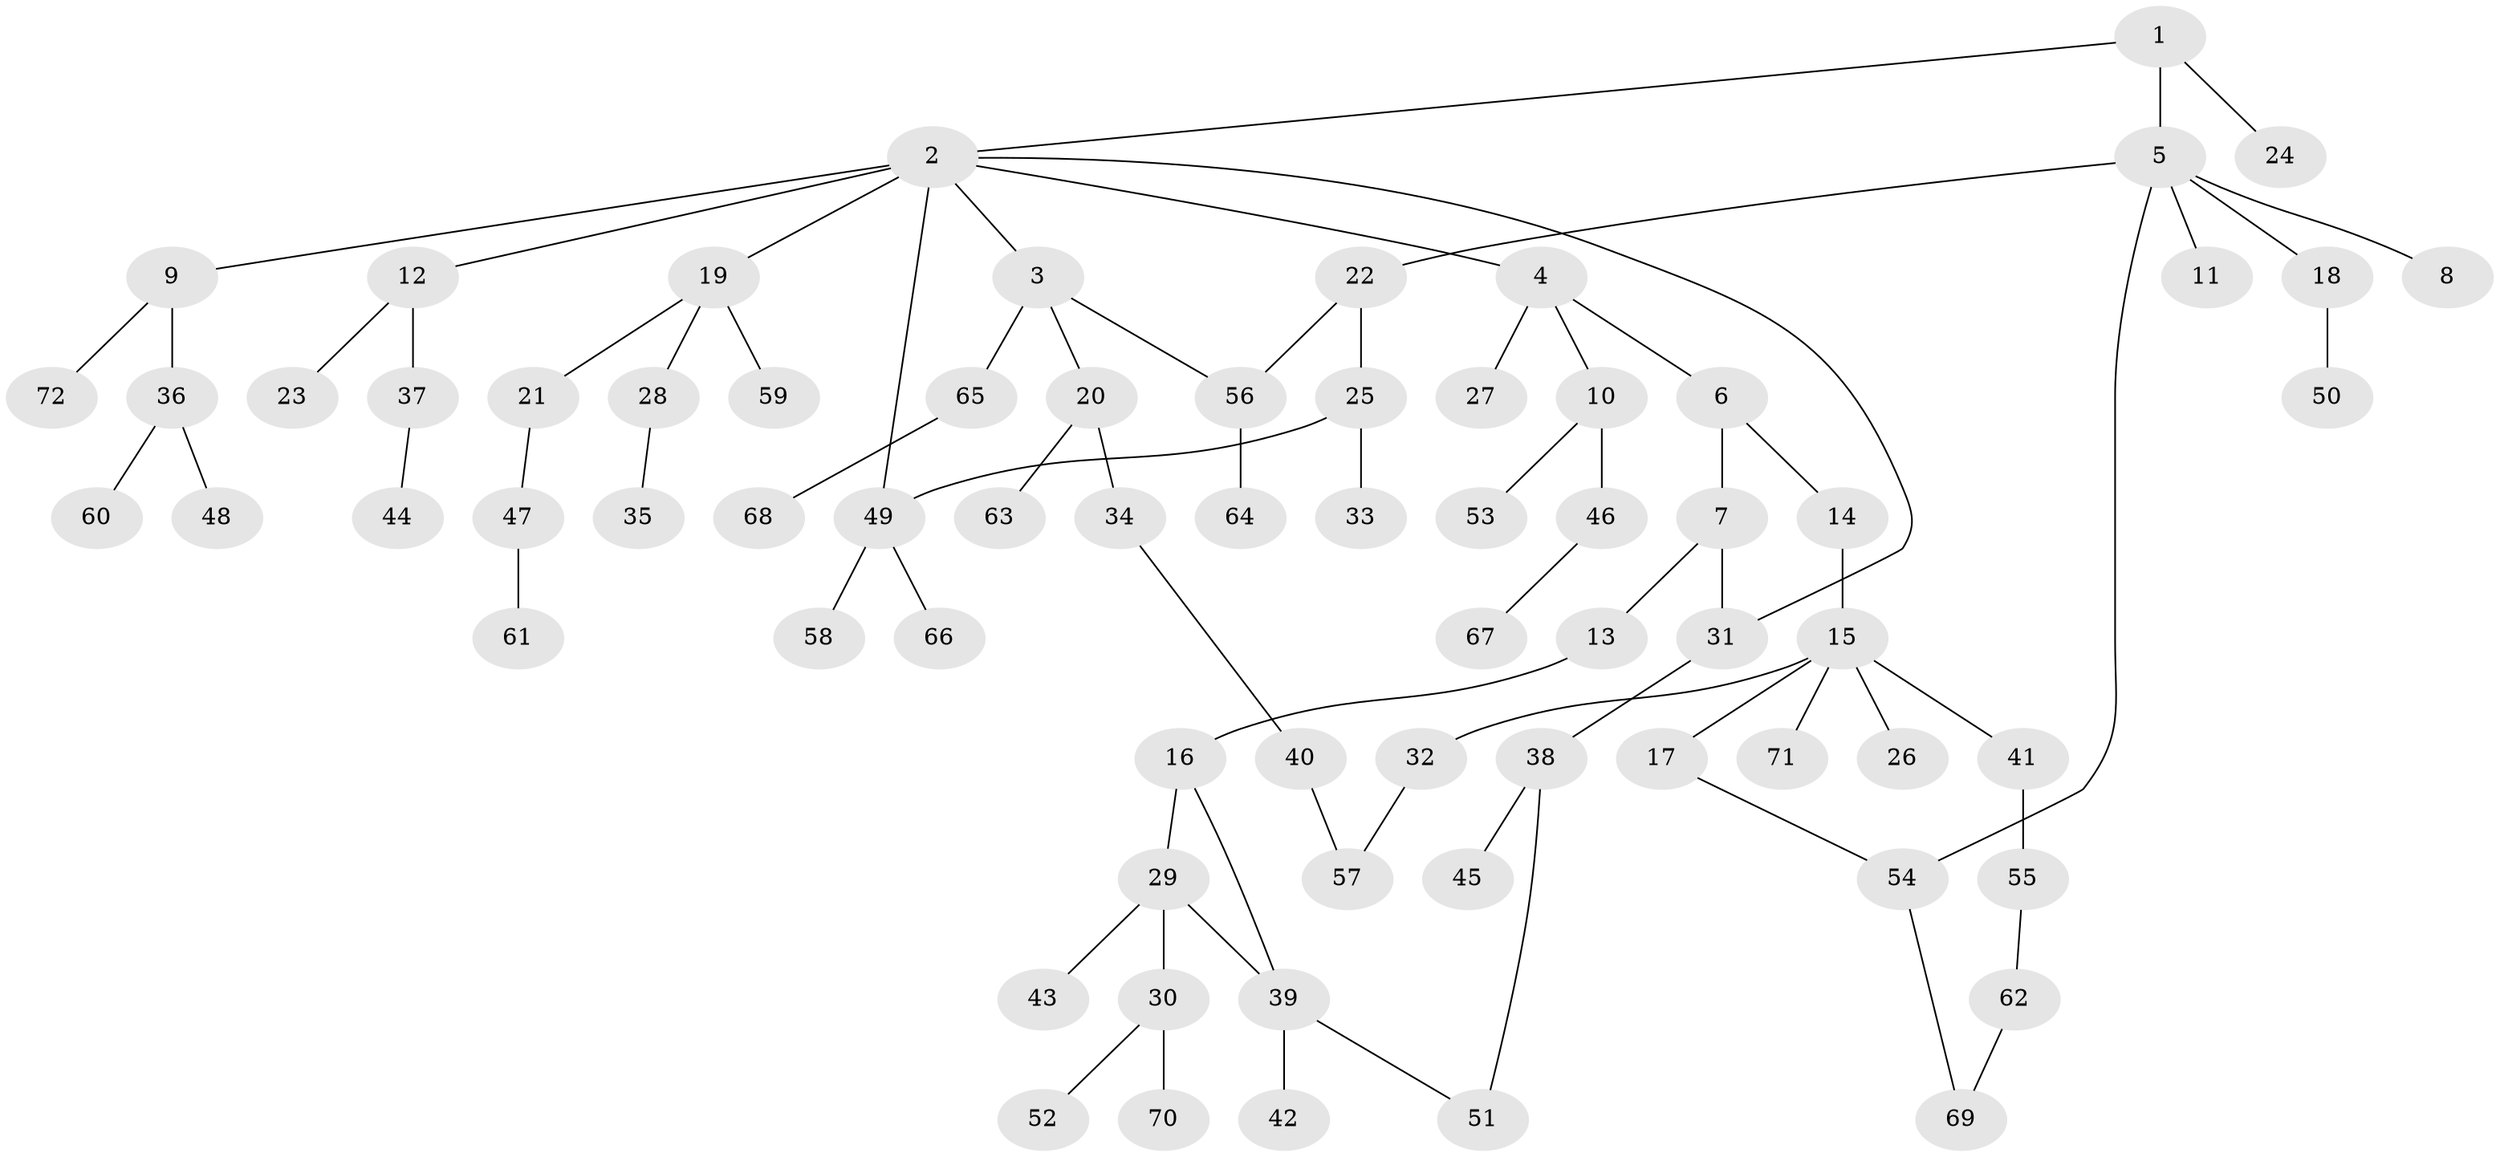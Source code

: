 // Generated by graph-tools (version 1.1) at 2025/13/03/09/25 04:13:20]
// undirected, 72 vertices, 79 edges
graph export_dot {
graph [start="1"]
  node [color=gray90,style=filled];
  1;
  2;
  3;
  4;
  5;
  6;
  7;
  8;
  9;
  10;
  11;
  12;
  13;
  14;
  15;
  16;
  17;
  18;
  19;
  20;
  21;
  22;
  23;
  24;
  25;
  26;
  27;
  28;
  29;
  30;
  31;
  32;
  33;
  34;
  35;
  36;
  37;
  38;
  39;
  40;
  41;
  42;
  43;
  44;
  45;
  46;
  47;
  48;
  49;
  50;
  51;
  52;
  53;
  54;
  55;
  56;
  57;
  58;
  59;
  60;
  61;
  62;
  63;
  64;
  65;
  66;
  67;
  68;
  69;
  70;
  71;
  72;
  1 -- 2;
  1 -- 5;
  1 -- 24;
  2 -- 3;
  2 -- 4;
  2 -- 9;
  2 -- 12;
  2 -- 19;
  2 -- 31;
  2 -- 49;
  3 -- 20;
  3 -- 65;
  3 -- 56;
  4 -- 6;
  4 -- 10;
  4 -- 27;
  5 -- 8;
  5 -- 11;
  5 -- 18;
  5 -- 22;
  5 -- 54;
  6 -- 7;
  6 -- 14;
  7 -- 13;
  7 -- 31;
  9 -- 36;
  9 -- 72;
  10 -- 46;
  10 -- 53;
  12 -- 23;
  12 -- 37;
  13 -- 16;
  14 -- 15;
  15 -- 17;
  15 -- 26;
  15 -- 32;
  15 -- 41;
  15 -- 71;
  16 -- 29;
  16 -- 39;
  17 -- 54;
  18 -- 50;
  19 -- 21;
  19 -- 28;
  19 -- 59;
  20 -- 34;
  20 -- 63;
  21 -- 47;
  22 -- 25;
  22 -- 56;
  25 -- 33;
  25 -- 49;
  28 -- 35;
  29 -- 30;
  29 -- 39;
  29 -- 43;
  30 -- 52;
  30 -- 70;
  31 -- 38;
  32 -- 57;
  34 -- 40;
  36 -- 48;
  36 -- 60;
  37 -- 44;
  38 -- 45;
  38 -- 51;
  39 -- 42;
  39 -- 51;
  40 -- 57;
  41 -- 55;
  46 -- 67;
  47 -- 61;
  49 -- 58;
  49 -- 66;
  54 -- 69;
  55 -- 62;
  56 -- 64;
  62 -- 69;
  65 -- 68;
}
